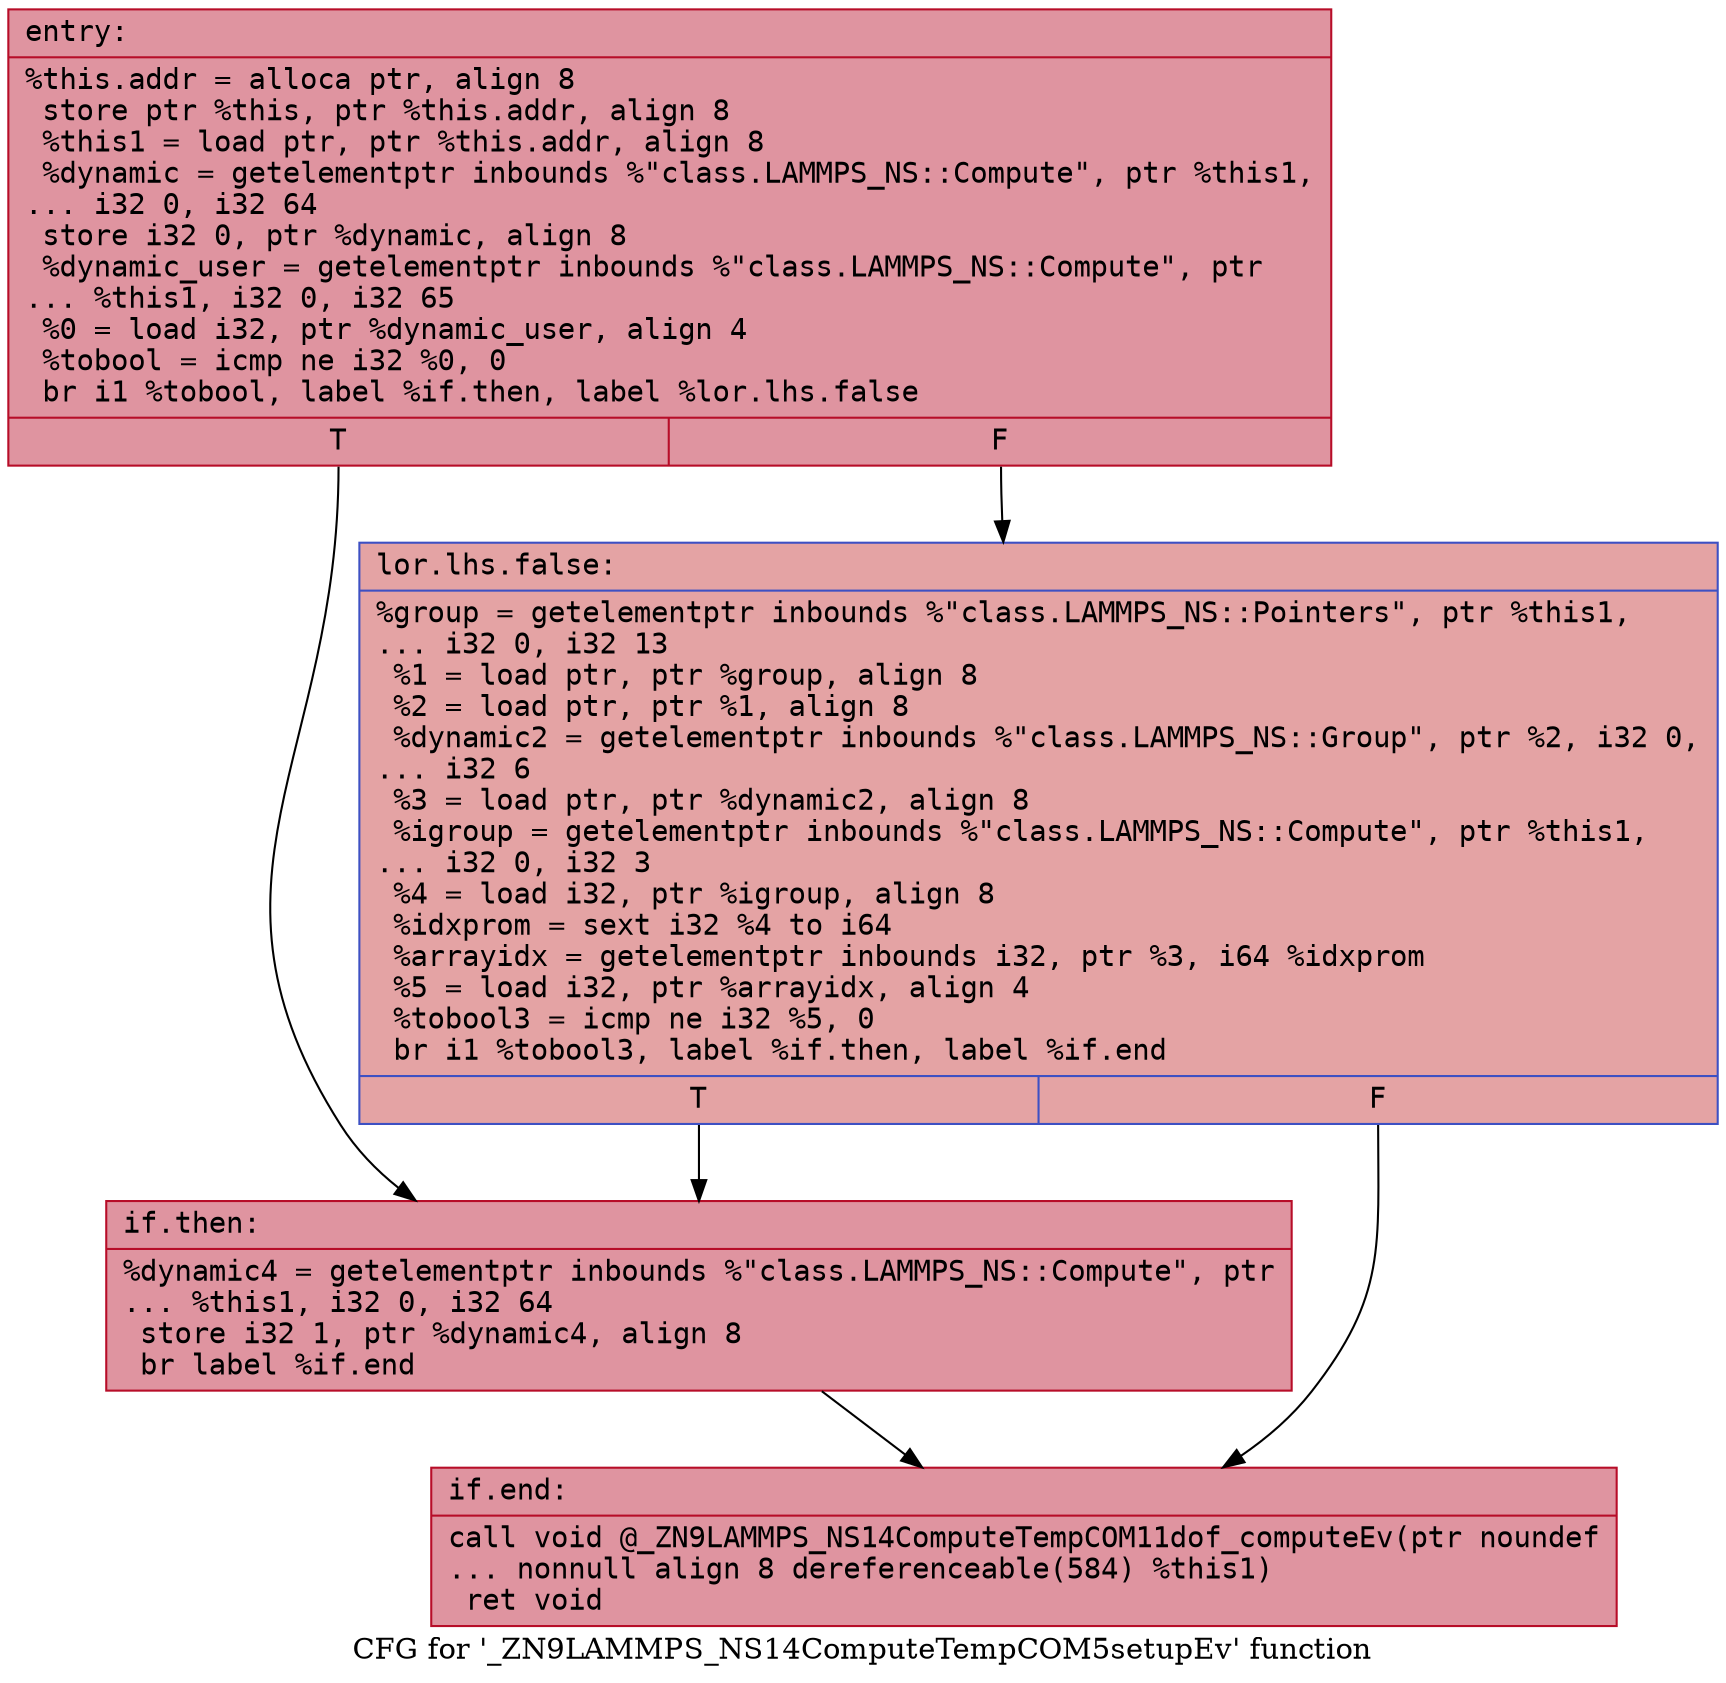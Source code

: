 digraph "CFG for '_ZN9LAMMPS_NS14ComputeTempCOM5setupEv' function" {
	label="CFG for '_ZN9LAMMPS_NS14ComputeTempCOM5setupEv' function";

	Node0x56526c467320 [shape=record,color="#b70d28ff", style=filled, fillcolor="#b70d2870" fontname="Courier",label="{entry:\l|  %this.addr = alloca ptr, align 8\l  store ptr %this, ptr %this.addr, align 8\l  %this1 = load ptr, ptr %this.addr, align 8\l  %dynamic = getelementptr inbounds %\"class.LAMMPS_NS::Compute\", ptr %this1,\l... i32 0, i32 64\l  store i32 0, ptr %dynamic, align 8\l  %dynamic_user = getelementptr inbounds %\"class.LAMMPS_NS::Compute\", ptr\l... %this1, i32 0, i32 65\l  %0 = load i32, ptr %dynamic_user, align 4\l  %tobool = icmp ne i32 %0, 0\l  br i1 %tobool, label %if.then, label %lor.lhs.false\l|{<s0>T|<s1>F}}"];
	Node0x56526c467320:s0 -> Node0x56526c467810[tooltip="entry -> if.then\nProbability 62.50%" ];
	Node0x56526c467320:s1 -> Node0x56526c467880[tooltip="entry -> lor.lhs.false\nProbability 37.50%" ];
	Node0x56526c467880 [shape=record,color="#3d50c3ff", style=filled, fillcolor="#c32e3170" fontname="Courier",label="{lor.lhs.false:\l|  %group = getelementptr inbounds %\"class.LAMMPS_NS::Pointers\", ptr %this1,\l... i32 0, i32 13\l  %1 = load ptr, ptr %group, align 8\l  %2 = load ptr, ptr %1, align 8\l  %dynamic2 = getelementptr inbounds %\"class.LAMMPS_NS::Group\", ptr %2, i32 0,\l... i32 6\l  %3 = load ptr, ptr %dynamic2, align 8\l  %igroup = getelementptr inbounds %\"class.LAMMPS_NS::Compute\", ptr %this1,\l... i32 0, i32 3\l  %4 = load i32, ptr %igroup, align 8\l  %idxprom = sext i32 %4 to i64\l  %arrayidx = getelementptr inbounds i32, ptr %3, i64 %idxprom\l  %5 = load i32, ptr %arrayidx, align 4\l  %tobool3 = icmp ne i32 %5, 0\l  br i1 %tobool3, label %if.then, label %if.end\l|{<s0>T|<s1>F}}"];
	Node0x56526c467880:s0 -> Node0x56526c467810[tooltip="lor.lhs.false -> if.then\nProbability 62.50%" ];
	Node0x56526c467880:s1 -> Node0x56526c468290[tooltip="lor.lhs.false -> if.end\nProbability 37.50%" ];
	Node0x56526c467810 [shape=record,color="#b70d28ff", style=filled, fillcolor="#b70d2870" fontname="Courier",label="{if.then:\l|  %dynamic4 = getelementptr inbounds %\"class.LAMMPS_NS::Compute\", ptr\l... %this1, i32 0, i32 64\l  store i32 1, ptr %dynamic4, align 8\l  br label %if.end\l}"];
	Node0x56526c467810 -> Node0x56526c468290[tooltip="if.then -> if.end\nProbability 100.00%" ];
	Node0x56526c468290 [shape=record,color="#b70d28ff", style=filled, fillcolor="#b70d2870" fontname="Courier",label="{if.end:\l|  call void @_ZN9LAMMPS_NS14ComputeTempCOM11dof_computeEv(ptr noundef\l... nonnull align 8 dereferenceable(584) %this1)\l  ret void\l}"];
}
